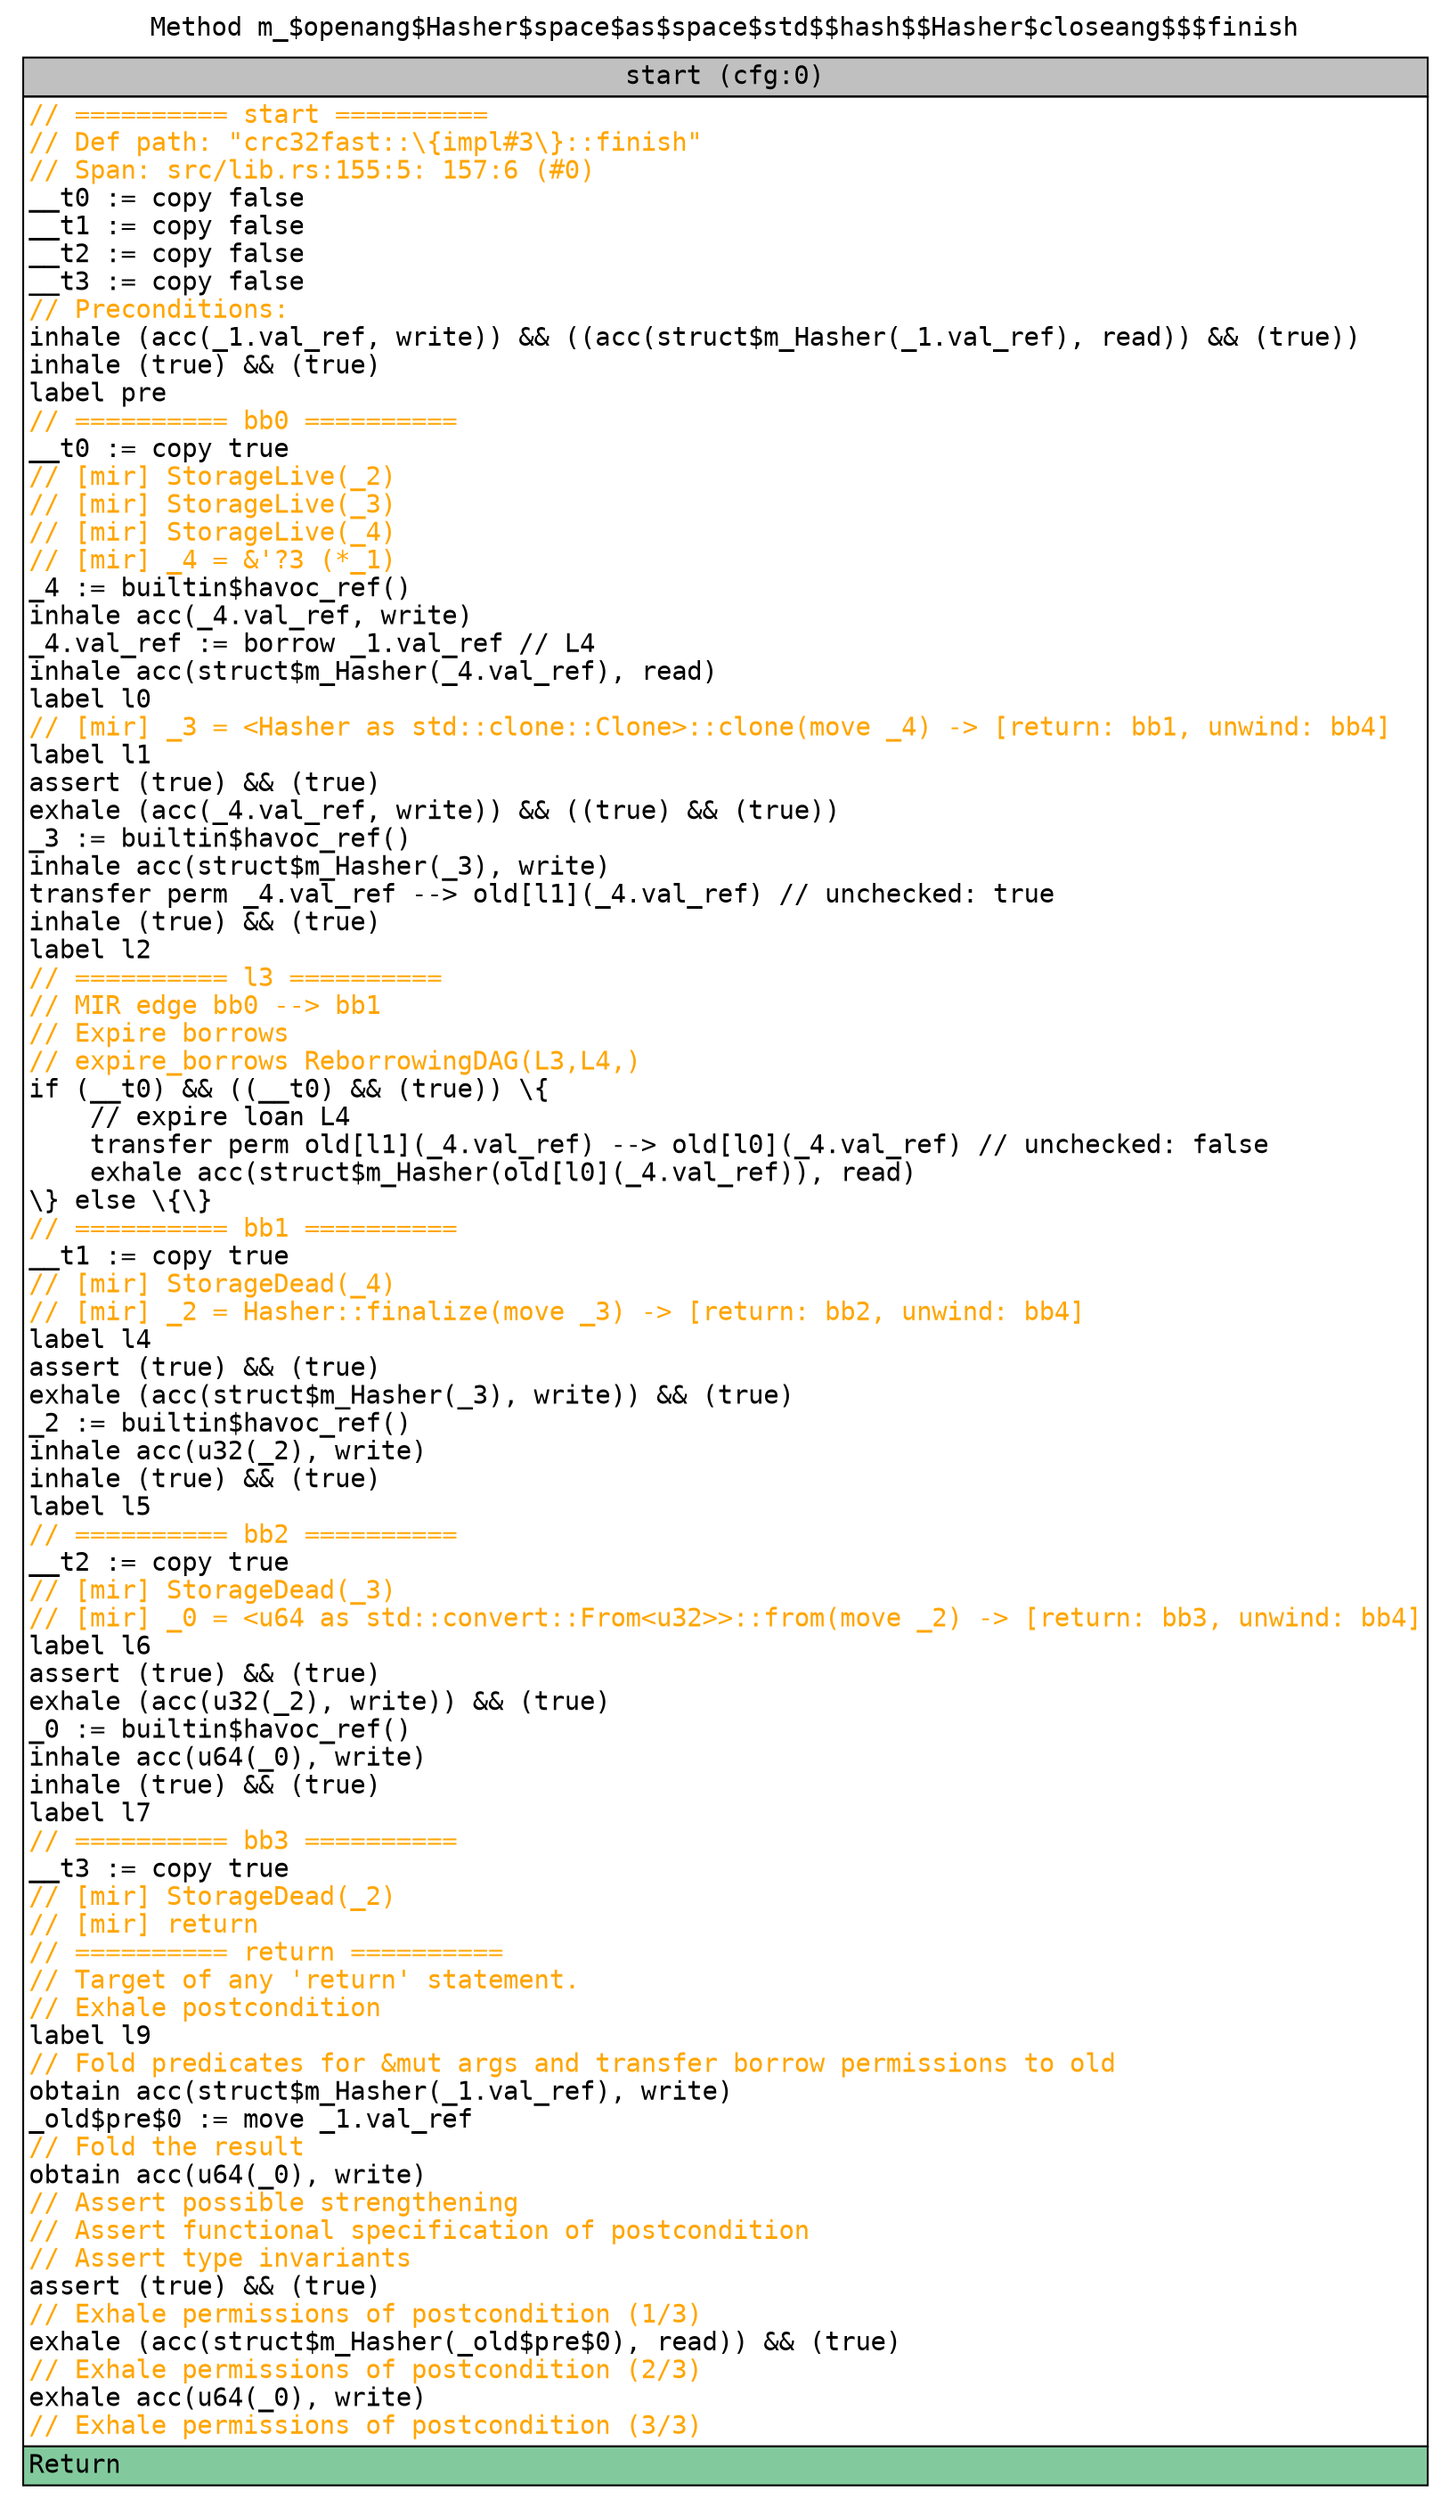 digraph CFG {
graph [fontname=monospace];
node [fontname=monospace];
edge [fontname=monospace];
labelloc="t";
label="Method m_$openang$Hasher$space$as$space$std$$hash$$Hasher$closeang$$$finish";
"block_start" [shape=none,label=<<table border="0" cellborder="1" cellspacing="0"><tr><td bgcolor="gray" align="center">start (cfg:0)</td></tr><tr><td align="left" balign="left"><font color="orange">// ========== start ==========</font><br/><font color="orange">// Def path: "crc32fast::\{impl#3\}::finish"</font><br/><font color="orange">// Span: src/lib.rs:155:5: 157:6 (#0)</font><br/>__t0 := copy false<br/>__t1 := copy false<br/>__t2 := copy false<br/>__t3 := copy false<br/><font color="orange">// Preconditions:</font><br/>inhale (acc(_1.val_ref, write)) &amp;&amp; ((acc(struct$m_Hasher(_1.val_ref), read)) &amp;&amp; (true))<br/>inhale (true) &amp;&amp; (true)<br/>label pre<br/><font color="orange">// ========== bb0 ==========</font><br/>__t0 := copy true<br/><font color="orange">// [mir] StorageLive(_2)</font><br/><font color="orange">// [mir] StorageLive(_3)</font><br/><font color="orange">// [mir] StorageLive(_4)</font><br/><font color="orange">// [mir] _4 = &amp;'?3 (*_1)</font><br/>_4 := builtin$havoc_ref()<br/>inhale acc(_4.val_ref, write)<br/>_4.val_ref := borrow _1.val_ref // L4<br/>inhale acc(struct$m_Hasher(_4.val_ref), read)<br/>label l0<br/><font color="orange">// [mir] _3 = &lt;Hasher as std::clone::Clone&gt;::clone(move _4) -&gt; [return: bb1, unwind: bb4]</font><br/>label l1<br/>assert (true) &amp;&amp; (true)<br/>exhale (acc(_4.val_ref, write)) &amp;&amp; ((true) &amp;&amp; (true))<br/>_3 := builtin$havoc_ref()<br/>inhale acc(struct$m_Hasher(_3), write)<br/>transfer perm _4.val_ref --&gt; old[l1](_4.val_ref) // unchecked: true<br/>inhale (true) &amp;&amp; (true)<br/>label l2<br/><font color="orange">// ========== l3 ==========</font><br/><font color="orange">// MIR edge bb0 --&gt; bb1</font><br/><font color="orange">// Expire borrows</font><br/><font color="orange">// expire_borrows ReborrowingDAG(L3,L4,)</font><br/>if (__t0) &amp;&amp; ((__t0) &amp;&amp; (true)) \{<br/>    // expire loan L4<br/>    transfer perm old[l1](_4.val_ref) --&gt; old[l0](_4.val_ref) // unchecked: false<br/>    exhale acc(struct$m_Hasher(old[l0](_4.val_ref)), read)<br/>\} else \{\}<br/><font color="orange">// ========== bb1 ==========</font><br/>__t1 := copy true<br/><font color="orange">// [mir] StorageDead(_4)</font><br/><font color="orange">// [mir] _2 = Hasher::finalize(move _3) -&gt; [return: bb2, unwind: bb4]</font><br/>label l4<br/>assert (true) &amp;&amp; (true)<br/>exhale (acc(struct$m_Hasher(_3), write)) &amp;&amp; (true)<br/>_2 := builtin$havoc_ref()<br/>inhale acc(u32(_2), write)<br/>inhale (true) &amp;&amp; (true)<br/>label l5<br/><font color="orange">// ========== bb2 ==========</font><br/>__t2 := copy true<br/><font color="orange">// [mir] StorageDead(_3)</font><br/><font color="orange">// [mir] _0 = &lt;u64 as std::convert::From&lt;u32&gt;&gt;::from(move _2) -&gt; [return: bb3, unwind: bb4]</font><br/>label l6<br/>assert (true) &amp;&amp; (true)<br/>exhale (acc(u32(_2), write)) &amp;&amp; (true)<br/>_0 := builtin$havoc_ref()<br/>inhale acc(u64(_0), write)<br/>inhale (true) &amp;&amp; (true)<br/>label l7<br/><font color="orange">// ========== bb3 ==========</font><br/>__t3 := copy true<br/><font color="orange">// [mir] StorageDead(_2)</font><br/><font color="orange">// [mir] return</font><br/><font color="orange">// ========== return ==========</font><br/><font color="orange">// Target of any 'return' statement.</font><br/><font color="orange">// Exhale postcondition</font><br/>label l9<br/><font color="orange">// Fold predicates for &amp;mut args and transfer borrow permissions to old</font><br/>obtain acc(struct$m_Hasher(_1.val_ref), write)<br/>_old$pre$0 := move _1.val_ref<br/><font color="orange">// Fold the result</font><br/>obtain acc(u64(_0), write)<br/><font color="orange">// Assert possible strengthening</font><br/><font color="orange">// Assert functional specification of postcondition</font><br/><font color="orange">// Assert type invariants</font><br/>assert (true) &amp;&amp; (true)<br/><font color="orange">// Exhale permissions of postcondition (1/3)</font><br/>exhale (acc(struct$m_Hasher(_old$pre$0), read)) &amp;&amp; (true)<br/><font color="orange">// Exhale permissions of postcondition (2/3)</font><br/>exhale acc(u64(_0), write)<br/><font color="orange">// Exhale permissions of postcondition (3/3)</font></td></tr><tr><td align="left" bgcolor="#82CA9D">Return<br/></td></tr></table>>];
}
